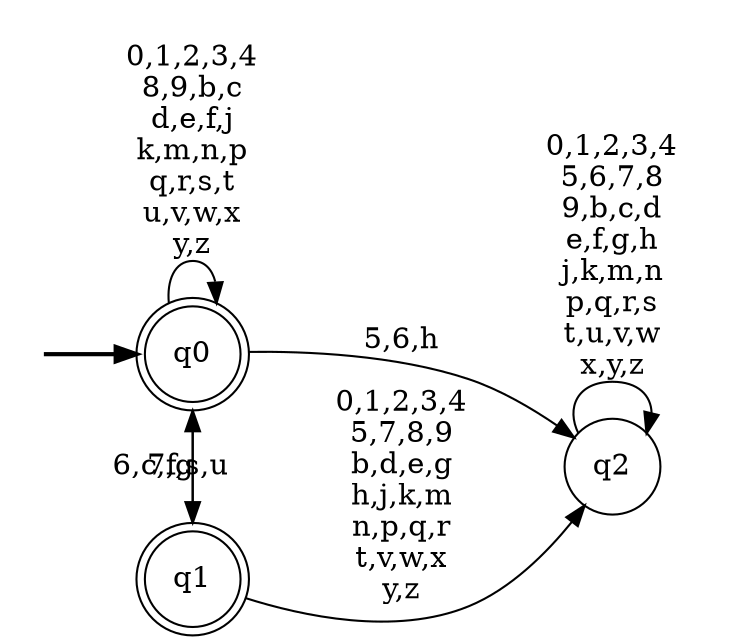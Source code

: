 digraph BlueStar {
__start0 [style = invis, shape = none, label = "", width = 0, height = 0];

rankdir=LR;
size="8,5";

s0 [style="rounded,filled", color="black", fillcolor="white" shape="doublecircle", label="q0"];
s1 [style="rounded,filled", color="black", fillcolor="white" shape="doublecircle", label="q1"];
s2 [style="filled", color="black", fillcolor="white" shape="circle", label="q2"];
subgraph cluster_main { 
	graph [pad=".75", ranksep="0.15", nodesep="0.15"];
	 style=invis; 
	__start0 -> s0 [penwidth=2];
}
s0 -> s0 [label="0,1,2,3,4\n8,9,b,c\nd,e,f,j\nk,m,n,p\nq,r,s,t\nu,v,w,x\ny,z"];
s0 -> s1 [label="7,g"];
s0 -> s2 [label="5,6,h"];
s1 -> s0 [label="6,c,f,s,u"];
s1 -> s2 [label="0,1,2,3,4\n5,7,8,9\nb,d,e,g\nh,j,k,m\nn,p,q,r\nt,v,w,x\ny,z"];
s2 -> s2 [label="0,1,2,3,4\n5,6,7,8\n9,b,c,d\ne,f,g,h\nj,k,m,n\np,q,r,s\nt,u,v,w\nx,y,z"];

}